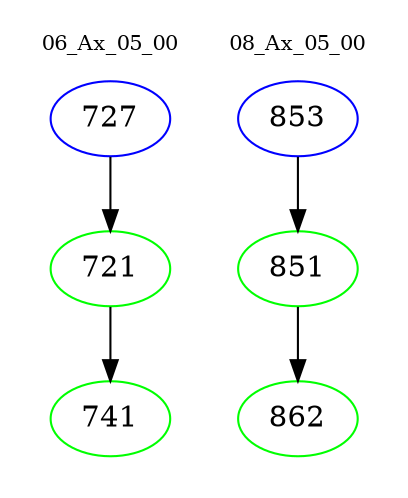 digraph{
subgraph cluster_0 {
color = white
label = "06_Ax_05_00";
fontsize=10;
T0_727 [label="727", color="blue"]
T0_727 -> T0_721 [color="black"]
T0_721 [label="721", color="green"]
T0_721 -> T0_741 [color="black"]
T0_741 [label="741", color="green"]
}
subgraph cluster_1 {
color = white
label = "08_Ax_05_00";
fontsize=10;
T1_853 [label="853", color="blue"]
T1_853 -> T1_851 [color="black"]
T1_851 [label="851", color="green"]
T1_851 -> T1_862 [color="black"]
T1_862 [label="862", color="green"]
}
}
